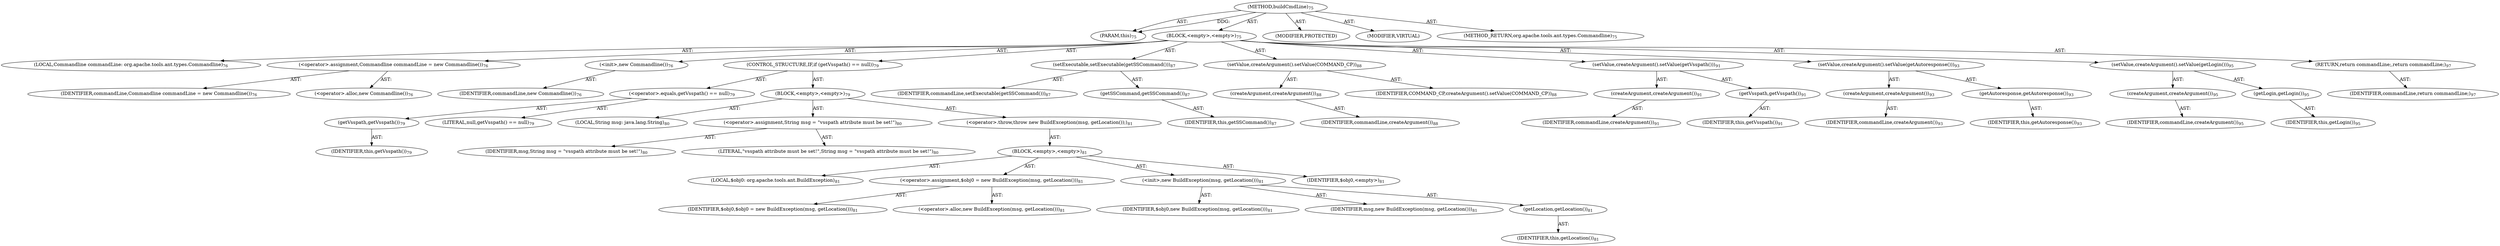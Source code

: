 digraph "buildCmdLine" {  
"111669149696" [label = <(METHOD,buildCmdLine)<SUB>75</SUB>> ]
"115964116992" [label = <(PARAM,this)<SUB>75</SUB>> ]
"25769803776" [label = <(BLOCK,&lt;empty&gt;,&lt;empty&gt;)<SUB>75</SUB>> ]
"94489280512" [label = <(LOCAL,Commandline commandLine: org.apache.tools.ant.types.Commandline)<SUB>76</SUB>> ]
"30064771072" [label = <(&lt;operator&gt;.assignment,Commandline commandLine = new Commandline())<SUB>76</SUB>> ]
"68719476742" [label = <(IDENTIFIER,commandLine,Commandline commandLine = new Commandline())<SUB>76</SUB>> ]
"30064771073" [label = <(&lt;operator&gt;.alloc,new Commandline())<SUB>76</SUB>> ]
"30064771074" [label = <(&lt;init&gt;,new Commandline())<SUB>76</SUB>> ]
"68719476743" [label = <(IDENTIFIER,commandLine,new Commandline())<SUB>76</SUB>> ]
"47244640256" [label = <(CONTROL_STRUCTURE,IF,if (getVsspath() == null))<SUB>79</SUB>> ]
"30064771075" [label = <(&lt;operator&gt;.equals,getVsspath() == null)<SUB>79</SUB>> ]
"30064771076" [label = <(getVsspath,getVsspath())<SUB>79</SUB>> ]
"68719476736" [label = <(IDENTIFIER,this,getVsspath())<SUB>79</SUB>> ]
"90194313216" [label = <(LITERAL,null,getVsspath() == null)<SUB>79</SUB>> ]
"25769803777" [label = <(BLOCK,&lt;empty&gt;,&lt;empty&gt;)<SUB>79</SUB>> ]
"94489280513" [label = <(LOCAL,String msg: java.lang.String)<SUB>80</SUB>> ]
"30064771077" [label = <(&lt;operator&gt;.assignment,String msg = &quot;vsspath attribute must be set!&quot;)<SUB>80</SUB>> ]
"68719476744" [label = <(IDENTIFIER,msg,String msg = &quot;vsspath attribute must be set!&quot;)<SUB>80</SUB>> ]
"90194313217" [label = <(LITERAL,&quot;vsspath attribute must be set!&quot;,String msg = &quot;vsspath attribute must be set!&quot;)<SUB>80</SUB>> ]
"30064771078" [label = <(&lt;operator&gt;.throw,throw new BuildException(msg, getLocation());)<SUB>81</SUB>> ]
"25769803778" [label = <(BLOCK,&lt;empty&gt;,&lt;empty&gt;)<SUB>81</SUB>> ]
"94489280514" [label = <(LOCAL,$obj0: org.apache.tools.ant.BuildException)<SUB>81</SUB>> ]
"30064771079" [label = <(&lt;operator&gt;.assignment,$obj0 = new BuildException(msg, getLocation()))<SUB>81</SUB>> ]
"68719476745" [label = <(IDENTIFIER,$obj0,$obj0 = new BuildException(msg, getLocation()))<SUB>81</SUB>> ]
"30064771080" [label = <(&lt;operator&gt;.alloc,new BuildException(msg, getLocation()))<SUB>81</SUB>> ]
"30064771081" [label = <(&lt;init&gt;,new BuildException(msg, getLocation()))<SUB>81</SUB>> ]
"68719476746" [label = <(IDENTIFIER,$obj0,new BuildException(msg, getLocation()))<SUB>81</SUB>> ]
"68719476747" [label = <(IDENTIFIER,msg,new BuildException(msg, getLocation()))<SUB>81</SUB>> ]
"30064771082" [label = <(getLocation,getLocation())<SUB>81</SUB>> ]
"68719476737" [label = <(IDENTIFIER,this,getLocation())<SUB>81</SUB>> ]
"68719476748" [label = <(IDENTIFIER,$obj0,&lt;empty&gt;)<SUB>81</SUB>> ]
"30064771083" [label = <(setExecutable,setExecutable(getSSCommand()))<SUB>87</SUB>> ]
"68719476749" [label = <(IDENTIFIER,commandLine,setExecutable(getSSCommand()))<SUB>87</SUB>> ]
"30064771084" [label = <(getSSCommand,getSSCommand())<SUB>87</SUB>> ]
"68719476738" [label = <(IDENTIFIER,this,getSSCommand())<SUB>87</SUB>> ]
"30064771085" [label = <(setValue,createArgument().setValue(COMMAND_CP))<SUB>88</SUB>> ]
"30064771086" [label = <(createArgument,createArgument())<SUB>88</SUB>> ]
"68719476750" [label = <(IDENTIFIER,commandLine,createArgument())<SUB>88</SUB>> ]
"68719476751" [label = <(IDENTIFIER,COMMAND_CP,createArgument().setValue(COMMAND_CP))<SUB>88</SUB>> ]
"30064771087" [label = <(setValue,createArgument().setValue(getVsspath()))<SUB>91</SUB>> ]
"30064771088" [label = <(createArgument,createArgument())<SUB>91</SUB>> ]
"68719476752" [label = <(IDENTIFIER,commandLine,createArgument())<SUB>91</SUB>> ]
"30064771089" [label = <(getVsspath,getVsspath())<SUB>91</SUB>> ]
"68719476739" [label = <(IDENTIFIER,this,getVsspath())<SUB>91</SUB>> ]
"30064771090" [label = <(setValue,createArgument().setValue(getAutoresponse()))<SUB>93</SUB>> ]
"30064771091" [label = <(createArgument,createArgument())<SUB>93</SUB>> ]
"68719476753" [label = <(IDENTIFIER,commandLine,createArgument())<SUB>93</SUB>> ]
"30064771092" [label = <(getAutoresponse,getAutoresponse())<SUB>93</SUB>> ]
"68719476740" [label = <(IDENTIFIER,this,getAutoresponse())<SUB>93</SUB>> ]
"30064771093" [label = <(setValue,createArgument().setValue(getLogin()))<SUB>95</SUB>> ]
"30064771094" [label = <(createArgument,createArgument())<SUB>95</SUB>> ]
"68719476754" [label = <(IDENTIFIER,commandLine,createArgument())<SUB>95</SUB>> ]
"30064771095" [label = <(getLogin,getLogin())<SUB>95</SUB>> ]
"68719476741" [label = <(IDENTIFIER,this,getLogin())<SUB>95</SUB>> ]
"146028888064" [label = <(RETURN,return commandLine;,return commandLine;)<SUB>97</SUB>> ]
"68719476755" [label = <(IDENTIFIER,commandLine,return commandLine;)<SUB>97</SUB>> ]
"133143986176" [label = <(MODIFIER,PROTECTED)> ]
"133143986177" [label = <(MODIFIER,VIRTUAL)> ]
"128849018880" [label = <(METHOD_RETURN,org.apache.tools.ant.types.Commandline)<SUB>75</SUB>> ]
  "111669149696" -> "115964116992"  [ label = "AST: "] 
  "111669149696" -> "25769803776"  [ label = "AST: "] 
  "111669149696" -> "133143986176"  [ label = "AST: "] 
  "111669149696" -> "133143986177"  [ label = "AST: "] 
  "111669149696" -> "128849018880"  [ label = "AST: "] 
  "25769803776" -> "94489280512"  [ label = "AST: "] 
  "25769803776" -> "30064771072"  [ label = "AST: "] 
  "25769803776" -> "30064771074"  [ label = "AST: "] 
  "25769803776" -> "47244640256"  [ label = "AST: "] 
  "25769803776" -> "30064771083"  [ label = "AST: "] 
  "25769803776" -> "30064771085"  [ label = "AST: "] 
  "25769803776" -> "30064771087"  [ label = "AST: "] 
  "25769803776" -> "30064771090"  [ label = "AST: "] 
  "25769803776" -> "30064771093"  [ label = "AST: "] 
  "25769803776" -> "146028888064"  [ label = "AST: "] 
  "30064771072" -> "68719476742"  [ label = "AST: "] 
  "30064771072" -> "30064771073"  [ label = "AST: "] 
  "30064771074" -> "68719476743"  [ label = "AST: "] 
  "47244640256" -> "30064771075"  [ label = "AST: "] 
  "47244640256" -> "25769803777"  [ label = "AST: "] 
  "30064771075" -> "30064771076"  [ label = "AST: "] 
  "30064771075" -> "90194313216"  [ label = "AST: "] 
  "30064771076" -> "68719476736"  [ label = "AST: "] 
  "25769803777" -> "94489280513"  [ label = "AST: "] 
  "25769803777" -> "30064771077"  [ label = "AST: "] 
  "25769803777" -> "30064771078"  [ label = "AST: "] 
  "30064771077" -> "68719476744"  [ label = "AST: "] 
  "30064771077" -> "90194313217"  [ label = "AST: "] 
  "30064771078" -> "25769803778"  [ label = "AST: "] 
  "25769803778" -> "94489280514"  [ label = "AST: "] 
  "25769803778" -> "30064771079"  [ label = "AST: "] 
  "25769803778" -> "30064771081"  [ label = "AST: "] 
  "25769803778" -> "68719476748"  [ label = "AST: "] 
  "30064771079" -> "68719476745"  [ label = "AST: "] 
  "30064771079" -> "30064771080"  [ label = "AST: "] 
  "30064771081" -> "68719476746"  [ label = "AST: "] 
  "30064771081" -> "68719476747"  [ label = "AST: "] 
  "30064771081" -> "30064771082"  [ label = "AST: "] 
  "30064771082" -> "68719476737"  [ label = "AST: "] 
  "30064771083" -> "68719476749"  [ label = "AST: "] 
  "30064771083" -> "30064771084"  [ label = "AST: "] 
  "30064771084" -> "68719476738"  [ label = "AST: "] 
  "30064771085" -> "30064771086"  [ label = "AST: "] 
  "30064771085" -> "68719476751"  [ label = "AST: "] 
  "30064771086" -> "68719476750"  [ label = "AST: "] 
  "30064771087" -> "30064771088"  [ label = "AST: "] 
  "30064771087" -> "30064771089"  [ label = "AST: "] 
  "30064771088" -> "68719476752"  [ label = "AST: "] 
  "30064771089" -> "68719476739"  [ label = "AST: "] 
  "30064771090" -> "30064771091"  [ label = "AST: "] 
  "30064771090" -> "30064771092"  [ label = "AST: "] 
  "30064771091" -> "68719476753"  [ label = "AST: "] 
  "30064771092" -> "68719476740"  [ label = "AST: "] 
  "30064771093" -> "30064771094"  [ label = "AST: "] 
  "30064771093" -> "30064771095"  [ label = "AST: "] 
  "30064771094" -> "68719476754"  [ label = "AST: "] 
  "30064771095" -> "68719476741"  [ label = "AST: "] 
  "146028888064" -> "68719476755"  [ label = "AST: "] 
  "111669149696" -> "115964116992"  [ label = "DDG: "] 
}
